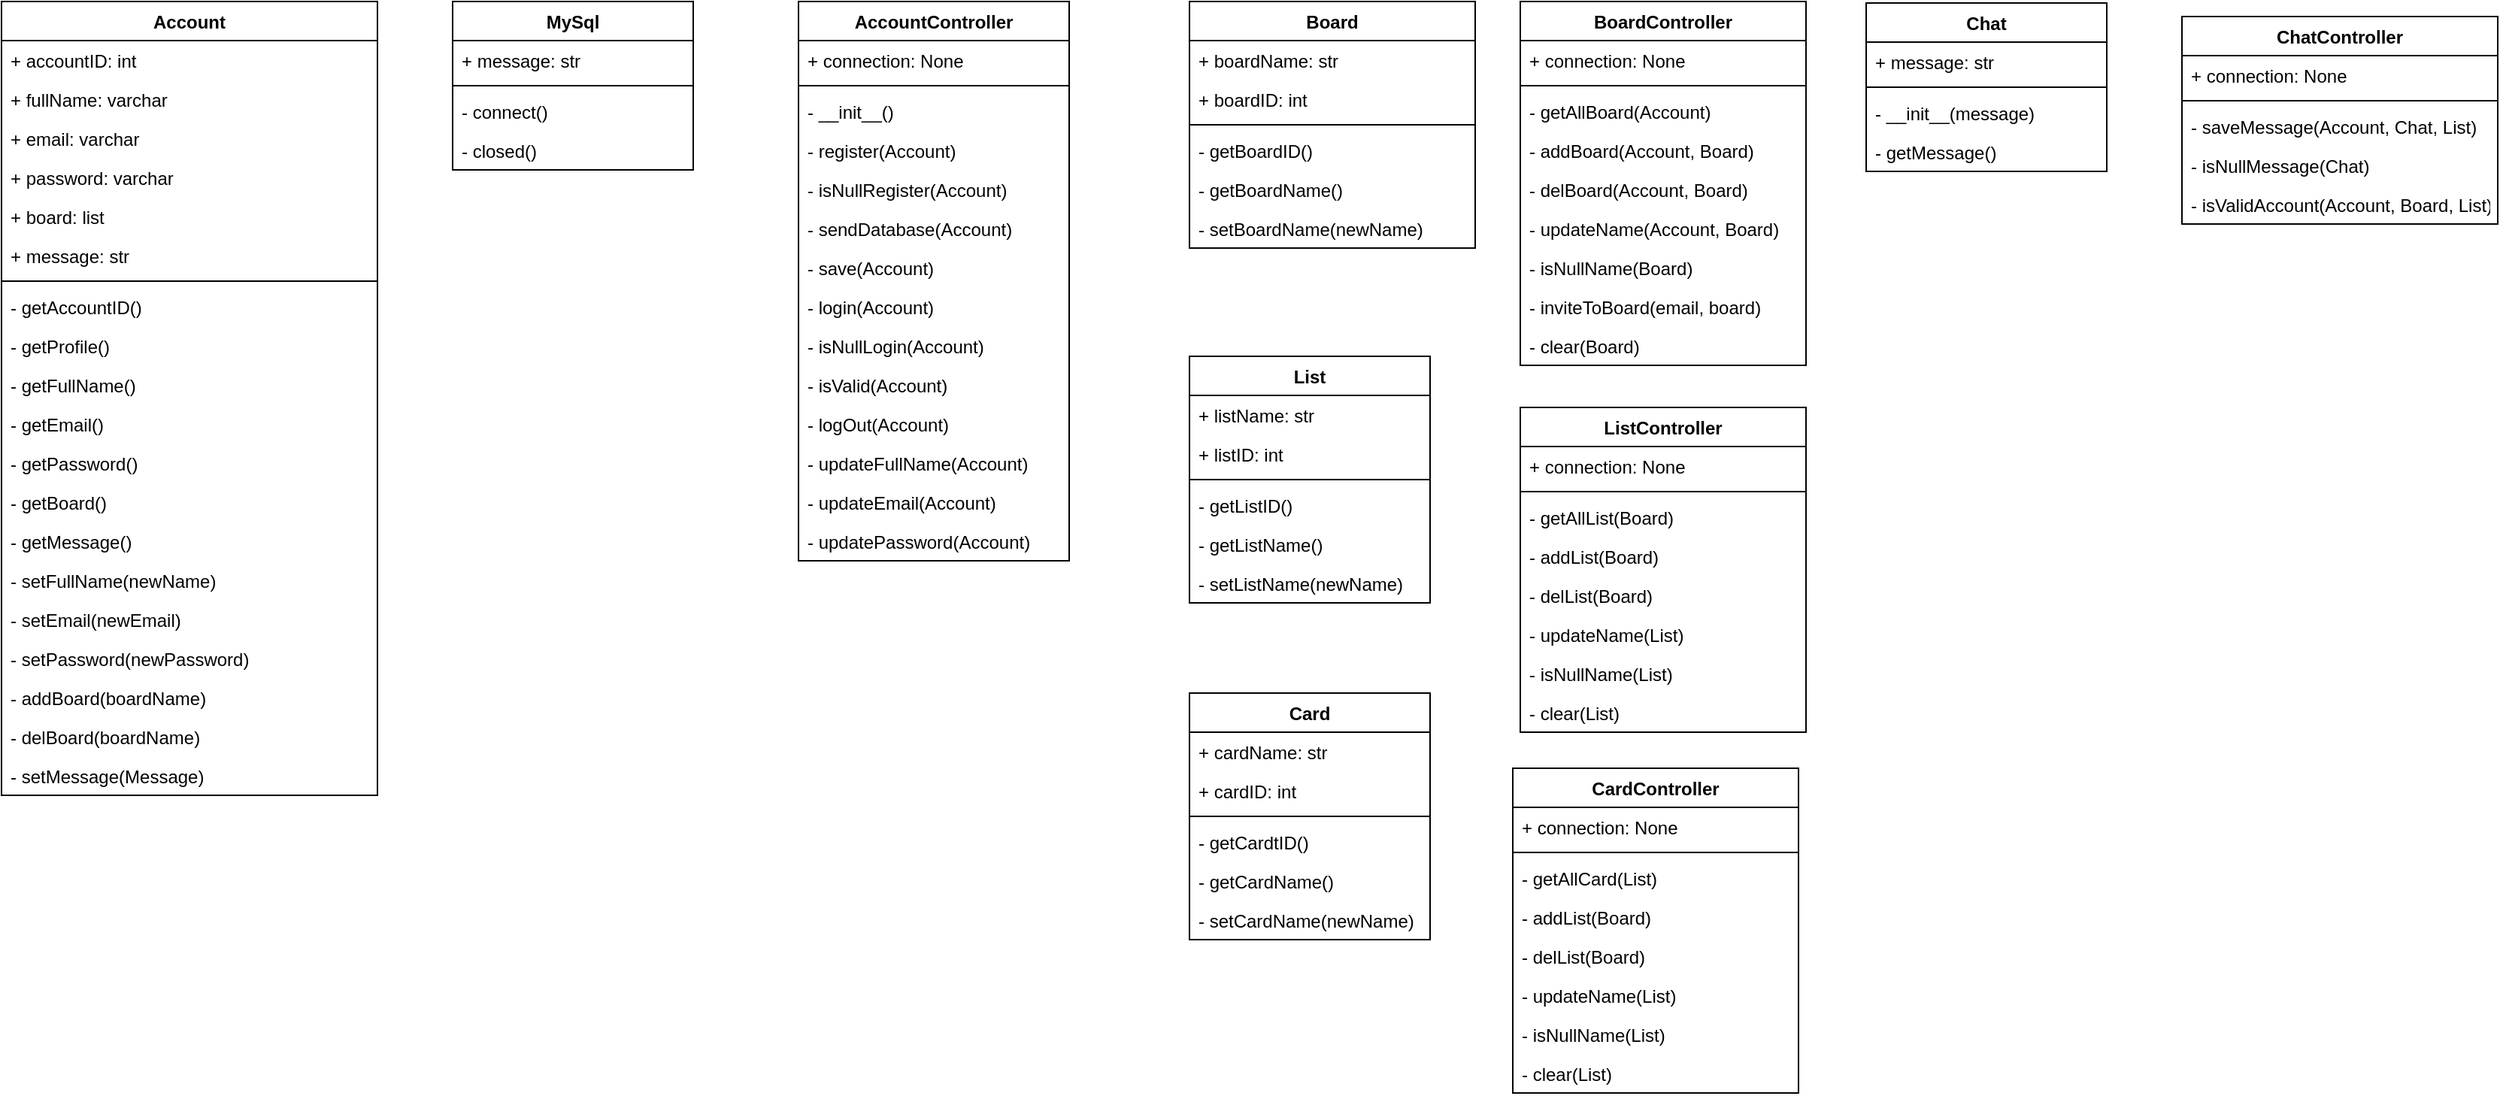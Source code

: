 <mxfile version="13.10.3" type="device"><diagram id="UqzPDzSpIUvyy7g9ObhT" name="Page-1"><mxGraphModel dx="868" dy="482" grid="1" gridSize="10" guides="1" tooltips="1" connect="1" arrows="1" fold="1" page="1" pageScale="1" pageWidth="850" pageHeight="1100" math="0" shadow="0"><root><mxCell id="0"/><mxCell id="1" parent="0"/><mxCell id="vLDDuUOSFScg_lEYtad1-1" value="Account" style="swimlane;fontStyle=1;align=center;verticalAlign=top;childLayout=stackLayout;horizontal=1;startSize=26;horizontalStack=0;resizeParent=1;resizeParentMax=0;resizeLast=0;collapsible=1;marginBottom=0;" parent="1" vertex="1"><mxGeometry x="80" y="20" width="250" height="528" as="geometry"/></mxCell><mxCell id="-4rh-P1ZrN7QqHbRKGbf-24" value="+ accountID: int" style="text;strokeColor=none;fillColor=none;align=left;verticalAlign=top;spacingLeft=4;spacingRight=4;overflow=hidden;rotatable=0;points=[[0,0.5],[1,0.5]];portConstraint=eastwest;" vertex="1" parent="vLDDuUOSFScg_lEYtad1-1"><mxGeometry y="26" width="250" height="26" as="geometry"/></mxCell><mxCell id="vLDDuUOSFScg_lEYtad1-2" value="+ fullName: varchar" style="text;strokeColor=none;fillColor=none;align=left;verticalAlign=top;spacingLeft=4;spacingRight=4;overflow=hidden;rotatable=0;points=[[0,0.5],[1,0.5]];portConstraint=eastwest;" parent="vLDDuUOSFScg_lEYtad1-1" vertex="1"><mxGeometry y="52" width="250" height="26" as="geometry"/></mxCell><mxCell id="vLDDuUOSFScg_lEYtad1-5" value="+ email: varchar" style="text;strokeColor=none;fillColor=none;align=left;verticalAlign=top;spacingLeft=4;spacingRight=4;overflow=hidden;rotatable=0;points=[[0,0.5],[1,0.5]];portConstraint=eastwest;" parent="vLDDuUOSFScg_lEYtad1-1" vertex="1"><mxGeometry y="78" width="250" height="26" as="geometry"/></mxCell><mxCell id="vLDDuUOSFScg_lEYtad1-6" value="+ password: varchar" style="text;strokeColor=none;fillColor=none;align=left;verticalAlign=top;spacingLeft=4;spacingRight=4;overflow=hidden;rotatable=0;points=[[0,0.5],[1,0.5]];portConstraint=eastwest;" parent="vLDDuUOSFScg_lEYtad1-1" vertex="1"><mxGeometry y="104" width="250" height="26" as="geometry"/></mxCell><mxCell id="Y4Cw51fYBlAaDgIsG2e6-1" value="+ board: list" style="text;strokeColor=none;fillColor=none;align=left;verticalAlign=top;spacingLeft=4;spacingRight=4;overflow=hidden;rotatable=0;points=[[0,0.5],[1,0.5]];portConstraint=eastwest;" parent="vLDDuUOSFScg_lEYtad1-1" vertex="1"><mxGeometry y="130" width="250" height="26" as="geometry"/></mxCell><mxCell id="MtqQcB07rpgkz28kwf_o-1" value="+ message: str" style="text;strokeColor=none;fillColor=none;align=left;verticalAlign=top;spacingLeft=4;spacingRight=4;overflow=hidden;rotatable=0;points=[[0,0.5],[1,0.5]];portConstraint=eastwest;" parent="vLDDuUOSFScg_lEYtad1-1" vertex="1"><mxGeometry y="156" width="250" height="26" as="geometry"/></mxCell><mxCell id="vLDDuUOSFScg_lEYtad1-3" value="" style="line;strokeWidth=1;fillColor=none;align=left;verticalAlign=middle;spacingTop=-1;spacingLeft=3;spacingRight=3;rotatable=0;labelPosition=right;points=[];portConstraint=eastwest;" parent="vLDDuUOSFScg_lEYtad1-1" vertex="1"><mxGeometry y="182" width="250" height="8" as="geometry"/></mxCell><mxCell id="-4rh-P1ZrN7QqHbRKGbf-25" value="- getAccountID()" style="text;strokeColor=none;fillColor=none;align=left;verticalAlign=top;spacingLeft=4;spacingRight=4;overflow=hidden;rotatable=0;points=[[0,0.5],[1,0.5]];portConstraint=eastwest;" vertex="1" parent="vLDDuUOSFScg_lEYtad1-1"><mxGeometry y="190" width="250" height="26" as="geometry"/></mxCell><mxCell id="vLDDuUOSFScg_lEYtad1-19" value="- getProfile()" style="text;strokeColor=none;fillColor=none;align=left;verticalAlign=top;spacingLeft=4;spacingRight=4;overflow=hidden;rotatable=0;points=[[0,0.5],[1,0.5]];portConstraint=eastwest;" parent="vLDDuUOSFScg_lEYtad1-1" vertex="1"><mxGeometry y="216" width="250" height="26" as="geometry"/></mxCell><mxCell id="MtqQcB07rpgkz28kwf_o-11" value="- getFullName()" style="text;strokeColor=none;fillColor=none;align=left;verticalAlign=top;spacingLeft=4;spacingRight=4;overflow=hidden;rotatable=0;points=[[0,0.5],[1,0.5]];portConstraint=eastwest;" parent="vLDDuUOSFScg_lEYtad1-1" vertex="1"><mxGeometry y="242" width="250" height="26" as="geometry"/></mxCell><mxCell id="MtqQcB07rpgkz28kwf_o-12" value="- getEmail()" style="text;strokeColor=none;fillColor=none;align=left;verticalAlign=top;spacingLeft=4;spacingRight=4;overflow=hidden;rotatable=0;points=[[0,0.5],[1,0.5]];portConstraint=eastwest;" parent="vLDDuUOSFScg_lEYtad1-1" vertex="1"><mxGeometry y="268" width="250" height="26" as="geometry"/></mxCell><mxCell id="MtqQcB07rpgkz28kwf_o-13" value="- getPassword()" style="text;strokeColor=none;fillColor=none;align=left;verticalAlign=top;spacingLeft=4;spacingRight=4;overflow=hidden;rotatable=0;points=[[0,0.5],[1,0.5]];portConstraint=eastwest;" parent="vLDDuUOSFScg_lEYtad1-1" vertex="1"><mxGeometry y="294" width="250" height="26" as="geometry"/></mxCell><mxCell id="MtqQcB07rpgkz28kwf_o-14" value="- getBoard()" style="text;strokeColor=none;fillColor=none;align=left;verticalAlign=top;spacingLeft=4;spacingRight=4;overflow=hidden;rotatable=0;points=[[0,0.5],[1,0.5]];portConstraint=eastwest;" parent="vLDDuUOSFScg_lEYtad1-1" vertex="1"><mxGeometry y="320" width="250" height="26" as="geometry"/></mxCell><mxCell id="MtqQcB07rpgkz28kwf_o-15" value="- getMessage()" style="text;strokeColor=none;fillColor=none;align=left;verticalAlign=top;spacingLeft=4;spacingRight=4;overflow=hidden;rotatable=0;points=[[0,0.5],[1,0.5]];portConstraint=eastwest;" parent="vLDDuUOSFScg_lEYtad1-1" vertex="1"><mxGeometry y="346" width="250" height="26" as="geometry"/></mxCell><mxCell id="vLDDuUOSFScg_lEYtad1-18" value="- setFullName(newName)" style="text;strokeColor=none;fillColor=none;align=left;verticalAlign=top;spacingLeft=4;spacingRight=4;overflow=hidden;rotatable=0;points=[[0,0.5],[1,0.5]];portConstraint=eastwest;" parent="vLDDuUOSFScg_lEYtad1-1" vertex="1"><mxGeometry y="372" width="250" height="26" as="geometry"/></mxCell><mxCell id="vLDDuUOSFScg_lEYtad1-20" value="- setEmail(newEmail)" style="text;strokeColor=none;fillColor=none;align=left;verticalAlign=top;spacingLeft=4;spacingRight=4;overflow=hidden;rotatable=0;points=[[0,0.5],[1,0.5]];portConstraint=eastwest;" parent="vLDDuUOSFScg_lEYtad1-1" vertex="1"><mxGeometry y="398" width="250" height="26" as="geometry"/></mxCell><mxCell id="vLDDuUOSFScg_lEYtad1-21" value="- setPassword(newPassword)" style="text;strokeColor=none;fillColor=none;align=left;verticalAlign=top;spacingLeft=4;spacingRight=4;overflow=hidden;rotatable=0;points=[[0,0.5],[1,0.5]];portConstraint=eastwest;" parent="vLDDuUOSFScg_lEYtad1-1" vertex="1"><mxGeometry y="424" width="250" height="26" as="geometry"/></mxCell><mxCell id="MtqQcB07rpgkz28kwf_o-30" value="- addBoard(boardName)" style="text;strokeColor=none;fillColor=none;align=left;verticalAlign=top;spacingLeft=4;spacingRight=4;overflow=hidden;rotatable=0;points=[[0,0.5],[1,0.5]];portConstraint=eastwest;" parent="vLDDuUOSFScg_lEYtad1-1" vertex="1"><mxGeometry y="450" width="250" height="26" as="geometry"/></mxCell><mxCell id="MtqQcB07rpgkz28kwf_o-29" value="- delBoard(boardName)" style="text;strokeColor=none;fillColor=none;align=left;verticalAlign=top;spacingLeft=4;spacingRight=4;overflow=hidden;rotatable=0;points=[[0,0.5],[1,0.5]];portConstraint=eastwest;" parent="vLDDuUOSFScg_lEYtad1-1" vertex="1"><mxGeometry y="476" width="250" height="26" as="geometry"/></mxCell><mxCell id="MtqQcB07rpgkz28kwf_o-28" value="- setMessage(Message)" style="text;strokeColor=none;fillColor=none;align=left;verticalAlign=top;spacingLeft=4;spacingRight=4;overflow=hidden;rotatable=0;points=[[0,0.5],[1,0.5]];portConstraint=eastwest;" parent="vLDDuUOSFScg_lEYtad1-1" vertex="1"><mxGeometry y="502" width="250" height="26" as="geometry"/></mxCell><mxCell id="vLDDuUOSFScg_lEYtad1-22" value="AccountController" style="swimlane;fontStyle=1;align=center;verticalAlign=top;childLayout=stackLayout;horizontal=1;startSize=26;horizontalStack=0;resizeParent=1;resizeParentMax=0;resizeLast=0;collapsible=1;marginBottom=0;" parent="1" vertex="1"><mxGeometry x="610" y="20" width="180" height="372" as="geometry"/></mxCell><mxCell id="Y4Cw51fYBlAaDgIsG2e6-2" value="+ connection: None" style="text;strokeColor=none;fillColor=none;align=left;verticalAlign=top;spacingLeft=4;spacingRight=4;overflow=hidden;rotatable=0;points=[[0,0.5],[1,0.5]];portConstraint=eastwest;" parent="vLDDuUOSFScg_lEYtad1-22" vertex="1"><mxGeometry y="26" width="180" height="26" as="geometry"/></mxCell><mxCell id="vLDDuUOSFScg_lEYtad1-24" value="" style="line;strokeWidth=1;fillColor=none;align=left;verticalAlign=middle;spacingTop=-1;spacingLeft=3;spacingRight=3;rotatable=0;labelPosition=right;points=[];portConstraint=eastwest;" parent="vLDDuUOSFScg_lEYtad1-22" vertex="1"><mxGeometry y="52" width="180" height="8" as="geometry"/></mxCell><mxCell id="MtqQcB07rpgkz28kwf_o-17" value="- __init__()" style="text;strokeColor=none;fillColor=none;align=left;verticalAlign=top;spacingLeft=4;spacingRight=4;overflow=hidden;rotatable=0;points=[[0,0.5],[1,0.5]];portConstraint=eastwest;" parent="vLDDuUOSFScg_lEYtad1-22" vertex="1"><mxGeometry y="60" width="180" height="26" as="geometry"/></mxCell><mxCell id="vLDDuUOSFScg_lEYtad1-17" value="- register(Account)" style="text;strokeColor=none;fillColor=none;align=left;verticalAlign=top;spacingLeft=4;spacingRight=4;overflow=hidden;rotatable=0;points=[[0,0.5],[1,0.5]];portConstraint=eastwest;" parent="vLDDuUOSFScg_lEYtad1-22" vertex="1"><mxGeometry y="86" width="180" height="26" as="geometry"/></mxCell><mxCell id="MtqQcB07rpgkz28kwf_o-21" value="- isNullRegister(Account)" style="text;strokeColor=none;fillColor=none;align=left;verticalAlign=top;spacingLeft=4;spacingRight=4;overflow=hidden;rotatable=0;points=[[0,0.5],[1,0.5]];portConstraint=eastwest;" parent="vLDDuUOSFScg_lEYtad1-22" vertex="1"><mxGeometry y="112" width="180" height="26" as="geometry"/></mxCell><mxCell id="MtqQcB07rpgkz28kwf_o-22" value="- sendDatabase(Account)" style="text;strokeColor=none;fillColor=none;align=left;verticalAlign=top;spacingLeft=4;spacingRight=4;overflow=hidden;rotatable=0;points=[[0,0.5],[1,0.5]];portConstraint=eastwest;" parent="vLDDuUOSFScg_lEYtad1-22" vertex="1"><mxGeometry y="138" width="180" height="26" as="geometry"/></mxCell><mxCell id="MtqQcB07rpgkz28kwf_o-24" value="- save(Account)" style="text;strokeColor=none;fillColor=none;align=left;verticalAlign=top;spacingLeft=4;spacingRight=4;overflow=hidden;rotatable=0;points=[[0,0.5],[1,0.5]];portConstraint=eastwest;" parent="vLDDuUOSFScg_lEYtad1-22" vertex="1"><mxGeometry y="164" width="180" height="26" as="geometry"/></mxCell><mxCell id="vLDDuUOSFScg_lEYtad1-16" value="- login(Account)" style="text;strokeColor=none;fillColor=none;align=left;verticalAlign=top;spacingLeft=4;spacingRight=4;overflow=hidden;rotatable=0;points=[[0,0.5],[1,0.5]];portConstraint=eastwest;" parent="vLDDuUOSFScg_lEYtad1-22" vertex="1"><mxGeometry y="190" width="180" height="26" as="geometry"/></mxCell><mxCell id="MtqQcB07rpgkz28kwf_o-18" value="- isNullLogin(Account)" style="text;strokeColor=none;fillColor=none;align=left;verticalAlign=top;spacingLeft=4;spacingRight=4;overflow=hidden;rotatable=0;points=[[0,0.5],[1,0.5]];portConstraint=eastwest;" parent="vLDDuUOSFScg_lEYtad1-22" vertex="1"><mxGeometry y="216" width="180" height="26" as="geometry"/></mxCell><mxCell id="MtqQcB07rpgkz28kwf_o-19" value="- isValid(Account)" style="text;strokeColor=none;fillColor=none;align=left;verticalAlign=top;spacingLeft=4;spacingRight=4;overflow=hidden;rotatable=0;points=[[0,0.5],[1,0.5]];portConstraint=eastwest;" parent="vLDDuUOSFScg_lEYtad1-22" vertex="1"><mxGeometry y="242" width="180" height="26" as="geometry"/></mxCell><mxCell id="vLDDuUOSFScg_lEYtad1-28" value="- logOut(Account)" style="text;strokeColor=none;fillColor=none;align=left;verticalAlign=top;spacingLeft=4;spacingRight=4;overflow=hidden;rotatable=0;points=[[0,0.5],[1,0.5]];portConstraint=eastwest;" parent="vLDDuUOSFScg_lEYtad1-22" vertex="1"><mxGeometry y="268" width="180" height="26" as="geometry"/></mxCell><mxCell id="MtqQcB07rpgkz28kwf_o-27" value="- updateFullName(Account)" style="text;strokeColor=none;fillColor=none;align=left;verticalAlign=top;spacingLeft=4;spacingRight=4;overflow=hidden;rotatable=0;points=[[0,0.5],[1,0.5]];portConstraint=eastwest;" parent="vLDDuUOSFScg_lEYtad1-22" vertex="1"><mxGeometry y="294" width="180" height="26" as="geometry"/></mxCell><mxCell id="MtqQcB07rpgkz28kwf_o-26" value="- updateEmail(Account)" style="text;strokeColor=none;fillColor=none;align=left;verticalAlign=top;spacingLeft=4;spacingRight=4;overflow=hidden;rotatable=0;points=[[0,0.5],[1,0.5]];portConstraint=eastwest;" parent="vLDDuUOSFScg_lEYtad1-22" vertex="1"><mxGeometry y="320" width="180" height="26" as="geometry"/></mxCell><mxCell id="MtqQcB07rpgkz28kwf_o-25" value="- updatePassword(Account)" style="text;strokeColor=none;fillColor=none;align=left;verticalAlign=top;spacingLeft=4;spacingRight=4;overflow=hidden;rotatable=0;points=[[0,0.5],[1,0.5]];portConstraint=eastwest;" parent="vLDDuUOSFScg_lEYtad1-22" vertex="1"><mxGeometry y="346" width="180" height="26" as="geometry"/></mxCell><mxCell id="MtqQcB07rpgkz28kwf_o-6" value="MySql" style="swimlane;fontStyle=1;align=center;verticalAlign=top;childLayout=stackLayout;horizontal=1;startSize=26;horizontalStack=0;resizeParent=1;resizeParentMax=0;resizeLast=0;collapsible=1;marginBottom=0;" parent="1" vertex="1"><mxGeometry x="380" y="20" width="160" height="112" as="geometry"/></mxCell><mxCell id="MtqQcB07rpgkz28kwf_o-3" value="+ message: str" style="text;strokeColor=none;fillColor=none;align=left;verticalAlign=top;spacingLeft=4;spacingRight=4;overflow=hidden;rotatable=0;points=[[0,0.5],[1,0.5]];portConstraint=eastwest;" parent="MtqQcB07rpgkz28kwf_o-6" vertex="1"><mxGeometry y="26" width="160" height="26" as="geometry"/></mxCell><mxCell id="MtqQcB07rpgkz28kwf_o-8" value="" style="line;strokeWidth=1;fillColor=none;align=left;verticalAlign=middle;spacingTop=-1;spacingLeft=3;spacingRight=3;rotatable=0;labelPosition=right;points=[];portConstraint=eastwest;" parent="MtqQcB07rpgkz28kwf_o-6" vertex="1"><mxGeometry y="52" width="160" height="8" as="geometry"/></mxCell><mxCell id="MtqQcB07rpgkz28kwf_o-9" value="- connect()" style="text;strokeColor=none;fillColor=none;align=left;verticalAlign=top;spacingLeft=4;spacingRight=4;overflow=hidden;rotatable=0;points=[[0,0.5],[1,0.5]];portConstraint=eastwest;" parent="MtqQcB07rpgkz28kwf_o-6" vertex="1"><mxGeometry y="60" width="160" height="26" as="geometry"/></mxCell><mxCell id="MtqQcB07rpgkz28kwf_o-10" value="- closed()" style="text;strokeColor=none;fillColor=none;align=left;verticalAlign=top;spacingLeft=4;spacingRight=4;overflow=hidden;rotatable=0;points=[[0,0.5],[1,0.5]];portConstraint=eastwest;" parent="MtqQcB07rpgkz28kwf_o-6" vertex="1"><mxGeometry y="86" width="160" height="26" as="geometry"/></mxCell><mxCell id="tDJ1r3OfdDcmnJGeUzbi-1" value="BoardController" style="swimlane;fontStyle=1;align=center;verticalAlign=top;childLayout=stackLayout;horizontal=1;startSize=26;horizontalStack=0;resizeParent=1;resizeParentMax=0;resizeLast=0;collapsible=1;marginBottom=0;" parent="1" vertex="1"><mxGeometry x="1090" y="20" width="190" height="242" as="geometry"/></mxCell><mxCell id="-4rh-P1ZrN7QqHbRKGbf-1" value="+ connection: None" style="text;strokeColor=none;fillColor=none;align=left;verticalAlign=top;spacingLeft=4;spacingRight=4;overflow=hidden;rotatable=0;points=[[0,0.5],[1,0.5]];portConstraint=eastwest;" vertex="1" parent="tDJ1r3OfdDcmnJGeUzbi-1"><mxGeometry y="26" width="190" height="26" as="geometry"/></mxCell><mxCell id="tDJ1r3OfdDcmnJGeUzbi-3" value="" style="line;strokeWidth=1;fillColor=none;align=left;verticalAlign=middle;spacingTop=-1;spacingLeft=3;spacingRight=3;rotatable=0;labelPosition=right;points=[];portConstraint=eastwest;" parent="tDJ1r3OfdDcmnJGeUzbi-1" vertex="1"><mxGeometry y="52" width="190" height="8" as="geometry"/></mxCell><mxCell id="-4rh-P1ZrN7QqHbRKGbf-44" value="- getAllBoard(Account)" style="text;strokeColor=none;fillColor=none;align=left;verticalAlign=top;spacingLeft=4;spacingRight=4;overflow=hidden;rotatable=0;points=[[0,0.5],[1,0.5]];portConstraint=eastwest;" vertex="1" parent="tDJ1r3OfdDcmnJGeUzbi-1"><mxGeometry y="60" width="190" height="26" as="geometry"/></mxCell><mxCell id="vLDDuUOSFScg_lEYtad1-25" value="- addBoard(Account, Board)" style="text;strokeColor=none;fillColor=none;align=left;verticalAlign=top;spacingLeft=4;spacingRight=4;overflow=hidden;rotatable=0;points=[[0,0.5],[1,0.5]];portConstraint=eastwest;" parent="tDJ1r3OfdDcmnJGeUzbi-1" vertex="1"><mxGeometry y="86" width="190" height="26" as="geometry"/></mxCell><mxCell id="Y4Cw51fYBlAaDgIsG2e6-3" value="- delBoard(Account, Board)" style="text;strokeColor=none;fillColor=none;align=left;verticalAlign=top;spacingLeft=4;spacingRight=4;overflow=hidden;rotatable=0;points=[[0,0.5],[1,0.5]];portConstraint=eastwest;" parent="tDJ1r3OfdDcmnJGeUzbi-1" vertex="1"><mxGeometry y="112" width="190" height="26" as="geometry"/></mxCell><mxCell id="-4rh-P1ZrN7QqHbRKGbf-8" value="- updateName(Account, Board)" style="text;strokeColor=none;fillColor=none;align=left;verticalAlign=top;spacingLeft=4;spacingRight=4;overflow=hidden;rotatable=0;points=[[0,0.5],[1,0.5]];portConstraint=eastwest;" vertex="1" parent="tDJ1r3OfdDcmnJGeUzbi-1"><mxGeometry y="138" width="190" height="26" as="geometry"/></mxCell><mxCell id="-4rh-P1ZrN7QqHbRKGbf-7" value="- isNullName(Board)" style="text;strokeColor=none;fillColor=none;align=left;verticalAlign=top;spacingLeft=4;spacingRight=4;overflow=hidden;rotatable=0;points=[[0,0.5],[1,0.5]];portConstraint=eastwest;" vertex="1" parent="tDJ1r3OfdDcmnJGeUzbi-1"><mxGeometry y="164" width="190" height="26" as="geometry"/></mxCell><mxCell id="-4rh-P1ZrN7QqHbRKGbf-45" value="- inviteToBoard(email, board)" style="text;strokeColor=none;fillColor=none;align=left;verticalAlign=top;spacingLeft=4;spacingRight=4;overflow=hidden;rotatable=0;points=[[0,0.5],[1,0.5]];portConstraint=eastwest;" vertex="1" parent="tDJ1r3OfdDcmnJGeUzbi-1"><mxGeometry y="190" width="190" height="26" as="geometry"/></mxCell><mxCell id="-4rh-P1ZrN7QqHbRKGbf-14" value="- clear(Board)" style="text;strokeColor=none;fillColor=none;align=left;verticalAlign=top;spacingLeft=4;spacingRight=4;overflow=hidden;rotatable=0;points=[[0,0.5],[1,0.5]];portConstraint=eastwest;" vertex="1" parent="tDJ1r3OfdDcmnJGeUzbi-1"><mxGeometry y="216" width="190" height="26" as="geometry"/></mxCell><mxCell id="-4rh-P1ZrN7QqHbRKGbf-2" value="Board" style="swimlane;fontStyle=1;align=center;verticalAlign=top;childLayout=stackLayout;horizontal=1;startSize=26;horizontalStack=0;resizeParent=1;resizeParentMax=0;resizeLast=0;collapsible=1;marginBottom=0;" vertex="1" parent="1"><mxGeometry x="870" y="20" width="190" height="164" as="geometry"/></mxCell><mxCell id="-4rh-P1ZrN7QqHbRKGbf-3" value="+ boardName: str" style="text;strokeColor=none;fillColor=none;align=left;verticalAlign=top;spacingLeft=4;spacingRight=4;overflow=hidden;rotatable=0;points=[[0,0.5],[1,0.5]];portConstraint=eastwest;" vertex="1" parent="-4rh-P1ZrN7QqHbRKGbf-2"><mxGeometry y="26" width="190" height="26" as="geometry"/></mxCell><mxCell id="-4rh-P1ZrN7QqHbRKGbf-23" value="+ boardID: int" style="text;strokeColor=none;fillColor=none;align=left;verticalAlign=top;spacingLeft=4;spacingRight=4;overflow=hidden;rotatable=0;points=[[0,0.5],[1,0.5]];portConstraint=eastwest;" vertex="1" parent="-4rh-P1ZrN7QqHbRKGbf-2"><mxGeometry y="52" width="190" height="26" as="geometry"/></mxCell><mxCell id="-4rh-P1ZrN7QqHbRKGbf-4" value="" style="line;strokeWidth=1;fillColor=none;align=left;verticalAlign=middle;spacingTop=-1;spacingLeft=3;spacingRight=3;rotatable=0;labelPosition=right;points=[];portConstraint=eastwest;" vertex="1" parent="-4rh-P1ZrN7QqHbRKGbf-2"><mxGeometry y="78" width="190" height="8" as="geometry"/></mxCell><mxCell id="-4rh-P1ZrN7QqHbRKGbf-26" value="- getBoardID()" style="text;strokeColor=none;fillColor=none;align=left;verticalAlign=top;spacingLeft=4;spacingRight=4;overflow=hidden;rotatable=0;points=[[0,0.5],[1,0.5]];portConstraint=eastwest;" vertex="1" parent="-4rh-P1ZrN7QqHbRKGbf-2"><mxGeometry y="86" width="190" height="26" as="geometry"/></mxCell><mxCell id="-4rh-P1ZrN7QqHbRKGbf-5" value="- getBoardName()" style="text;strokeColor=none;fillColor=none;align=left;verticalAlign=top;spacingLeft=4;spacingRight=4;overflow=hidden;rotatable=0;points=[[0,0.5],[1,0.5]];portConstraint=eastwest;" vertex="1" parent="-4rh-P1ZrN7QqHbRKGbf-2"><mxGeometry y="112" width="190" height="26" as="geometry"/></mxCell><mxCell id="-4rh-P1ZrN7QqHbRKGbf-6" value="- setBoardName(newName)" style="text;strokeColor=none;fillColor=none;align=left;verticalAlign=top;spacingLeft=4;spacingRight=4;overflow=hidden;rotatable=0;points=[[0,0.5],[1,0.5]];portConstraint=eastwest;" vertex="1" parent="-4rh-P1ZrN7QqHbRKGbf-2"><mxGeometry y="138" width="190" height="26" as="geometry"/></mxCell><mxCell id="-4rh-P1ZrN7QqHbRKGbf-9" value="List" style="swimlane;fontStyle=1;align=center;verticalAlign=top;childLayout=stackLayout;horizontal=1;startSize=26;horizontalStack=0;resizeParent=1;resizeParentMax=0;resizeLast=0;collapsible=1;marginBottom=0;" vertex="1" parent="1"><mxGeometry x="870" y="256" width="160" height="164" as="geometry"/></mxCell><mxCell id="-4rh-P1ZrN7QqHbRKGbf-10" value="+ listName: str" style="text;strokeColor=none;fillColor=none;align=left;verticalAlign=top;spacingLeft=4;spacingRight=4;overflow=hidden;rotatable=0;points=[[0,0.5],[1,0.5]];portConstraint=eastwest;" vertex="1" parent="-4rh-P1ZrN7QqHbRKGbf-9"><mxGeometry y="26" width="160" height="26" as="geometry"/></mxCell><mxCell id="-4rh-P1ZrN7QqHbRKGbf-27" value="+ listID: int" style="text;strokeColor=none;fillColor=none;align=left;verticalAlign=top;spacingLeft=4;spacingRight=4;overflow=hidden;rotatable=0;points=[[0,0.5],[1,0.5]];portConstraint=eastwest;" vertex="1" parent="-4rh-P1ZrN7QqHbRKGbf-9"><mxGeometry y="52" width="160" height="26" as="geometry"/></mxCell><mxCell id="-4rh-P1ZrN7QqHbRKGbf-11" value="" style="line;strokeWidth=1;fillColor=none;align=left;verticalAlign=middle;spacingTop=-1;spacingLeft=3;spacingRight=3;rotatable=0;labelPosition=right;points=[];portConstraint=eastwest;" vertex="1" parent="-4rh-P1ZrN7QqHbRKGbf-9"><mxGeometry y="78" width="160" height="8" as="geometry"/></mxCell><mxCell id="-4rh-P1ZrN7QqHbRKGbf-28" value="- getListID()" style="text;strokeColor=none;fillColor=none;align=left;verticalAlign=top;spacingLeft=4;spacingRight=4;overflow=hidden;rotatable=0;points=[[0,0.5],[1,0.5]];portConstraint=eastwest;" vertex="1" parent="-4rh-P1ZrN7QqHbRKGbf-9"><mxGeometry y="86" width="160" height="26" as="geometry"/></mxCell><mxCell id="-4rh-P1ZrN7QqHbRKGbf-12" value="- getListName()" style="text;strokeColor=none;fillColor=none;align=left;verticalAlign=top;spacingLeft=4;spacingRight=4;overflow=hidden;rotatable=0;points=[[0,0.5],[1,0.5]];portConstraint=eastwest;" vertex="1" parent="-4rh-P1ZrN7QqHbRKGbf-9"><mxGeometry y="112" width="160" height="26" as="geometry"/></mxCell><mxCell id="-4rh-P1ZrN7QqHbRKGbf-13" value="- setListName(newName)" style="text;strokeColor=none;fillColor=none;align=left;verticalAlign=top;spacingLeft=4;spacingRight=4;overflow=hidden;rotatable=0;points=[[0,0.5],[1,0.5]];portConstraint=eastwest;" vertex="1" parent="-4rh-P1ZrN7QqHbRKGbf-9"><mxGeometry y="138" width="160" height="26" as="geometry"/></mxCell><mxCell id="-4rh-P1ZrN7QqHbRKGbf-15" value="ListController" style="swimlane;fontStyle=1;align=center;verticalAlign=top;childLayout=stackLayout;horizontal=1;startSize=26;horizontalStack=0;resizeParent=1;resizeParentMax=0;resizeLast=0;collapsible=1;marginBottom=0;" vertex="1" parent="1"><mxGeometry x="1090" y="290" width="190" height="216" as="geometry"/></mxCell><mxCell id="-4rh-P1ZrN7QqHbRKGbf-16" value="+ connection: None" style="text;strokeColor=none;fillColor=none;align=left;verticalAlign=top;spacingLeft=4;spacingRight=4;overflow=hidden;rotatable=0;points=[[0,0.5],[1,0.5]];portConstraint=eastwest;" vertex="1" parent="-4rh-P1ZrN7QqHbRKGbf-15"><mxGeometry y="26" width="190" height="26" as="geometry"/></mxCell><mxCell id="-4rh-P1ZrN7QqHbRKGbf-17" value="" style="line;strokeWidth=1;fillColor=none;align=left;verticalAlign=middle;spacingTop=-1;spacingLeft=3;spacingRight=3;rotatable=0;labelPosition=right;points=[];portConstraint=eastwest;" vertex="1" parent="-4rh-P1ZrN7QqHbRKGbf-15"><mxGeometry y="52" width="190" height="8" as="geometry"/></mxCell><mxCell id="-4rh-P1ZrN7QqHbRKGbf-46" value="- getAllList(Board)" style="text;strokeColor=none;fillColor=none;align=left;verticalAlign=top;spacingLeft=4;spacingRight=4;overflow=hidden;rotatable=0;points=[[0,0.5],[1,0.5]];portConstraint=eastwest;" vertex="1" parent="-4rh-P1ZrN7QqHbRKGbf-15"><mxGeometry y="60" width="190" height="26" as="geometry"/></mxCell><mxCell id="-4rh-P1ZrN7QqHbRKGbf-18" value="- addList(Board)" style="text;strokeColor=none;fillColor=none;align=left;verticalAlign=top;spacingLeft=4;spacingRight=4;overflow=hidden;rotatable=0;points=[[0,0.5],[1,0.5]];portConstraint=eastwest;" vertex="1" parent="-4rh-P1ZrN7QqHbRKGbf-15"><mxGeometry y="86" width="190" height="26" as="geometry"/></mxCell><mxCell id="-4rh-P1ZrN7QqHbRKGbf-19" value="- delList(Board)" style="text;strokeColor=none;fillColor=none;align=left;verticalAlign=top;spacingLeft=4;spacingRight=4;overflow=hidden;rotatable=0;points=[[0,0.5],[1,0.5]];portConstraint=eastwest;" vertex="1" parent="-4rh-P1ZrN7QqHbRKGbf-15"><mxGeometry y="112" width="190" height="26" as="geometry"/></mxCell><mxCell id="-4rh-P1ZrN7QqHbRKGbf-20" value="- updateName(List)" style="text;strokeColor=none;fillColor=none;align=left;verticalAlign=top;spacingLeft=4;spacingRight=4;overflow=hidden;rotatable=0;points=[[0,0.5],[1,0.5]];portConstraint=eastwest;" vertex="1" parent="-4rh-P1ZrN7QqHbRKGbf-15"><mxGeometry y="138" width="190" height="26" as="geometry"/></mxCell><mxCell id="-4rh-P1ZrN7QqHbRKGbf-21" value="- isNullName(List)" style="text;strokeColor=none;fillColor=none;align=left;verticalAlign=top;spacingLeft=4;spacingRight=4;overflow=hidden;rotatable=0;points=[[0,0.5],[1,0.5]];portConstraint=eastwest;" vertex="1" parent="-4rh-P1ZrN7QqHbRKGbf-15"><mxGeometry y="164" width="190" height="26" as="geometry"/></mxCell><mxCell id="-4rh-P1ZrN7QqHbRKGbf-22" value="- clear(List)" style="text;strokeColor=none;fillColor=none;align=left;verticalAlign=top;spacingLeft=4;spacingRight=4;overflow=hidden;rotatable=0;points=[[0,0.5],[1,0.5]];portConstraint=eastwest;" vertex="1" parent="-4rh-P1ZrN7QqHbRKGbf-15"><mxGeometry y="190" width="190" height="26" as="geometry"/></mxCell><mxCell id="-4rh-P1ZrN7QqHbRKGbf-29" value="Card" style="swimlane;fontStyle=1;align=center;verticalAlign=top;childLayout=stackLayout;horizontal=1;startSize=26;horizontalStack=0;resizeParent=1;resizeParentMax=0;resizeLast=0;collapsible=1;marginBottom=0;" vertex="1" parent="1"><mxGeometry x="870" y="480" width="160" height="164" as="geometry"/></mxCell><mxCell id="-4rh-P1ZrN7QqHbRKGbf-30" value="+ cardName: str" style="text;strokeColor=none;fillColor=none;align=left;verticalAlign=top;spacingLeft=4;spacingRight=4;overflow=hidden;rotatable=0;points=[[0,0.5],[1,0.5]];portConstraint=eastwest;" vertex="1" parent="-4rh-P1ZrN7QqHbRKGbf-29"><mxGeometry y="26" width="160" height="26" as="geometry"/></mxCell><mxCell id="-4rh-P1ZrN7QqHbRKGbf-31" value="+ cardID: int" style="text;strokeColor=none;fillColor=none;align=left;verticalAlign=top;spacingLeft=4;spacingRight=4;overflow=hidden;rotatable=0;points=[[0,0.5],[1,0.5]];portConstraint=eastwest;" vertex="1" parent="-4rh-P1ZrN7QqHbRKGbf-29"><mxGeometry y="52" width="160" height="26" as="geometry"/></mxCell><mxCell id="-4rh-P1ZrN7QqHbRKGbf-32" value="" style="line;strokeWidth=1;fillColor=none;align=left;verticalAlign=middle;spacingTop=-1;spacingLeft=3;spacingRight=3;rotatable=0;labelPosition=right;points=[];portConstraint=eastwest;" vertex="1" parent="-4rh-P1ZrN7QqHbRKGbf-29"><mxGeometry y="78" width="160" height="8" as="geometry"/></mxCell><mxCell id="-4rh-P1ZrN7QqHbRKGbf-33" value="- getCardtID()" style="text;strokeColor=none;fillColor=none;align=left;verticalAlign=top;spacingLeft=4;spacingRight=4;overflow=hidden;rotatable=0;points=[[0,0.5],[1,0.5]];portConstraint=eastwest;" vertex="1" parent="-4rh-P1ZrN7QqHbRKGbf-29"><mxGeometry y="86" width="160" height="26" as="geometry"/></mxCell><mxCell id="-4rh-P1ZrN7QqHbRKGbf-34" value="- getCardName()" style="text;strokeColor=none;fillColor=none;align=left;verticalAlign=top;spacingLeft=4;spacingRight=4;overflow=hidden;rotatable=0;points=[[0,0.5],[1,0.5]];portConstraint=eastwest;" vertex="1" parent="-4rh-P1ZrN7QqHbRKGbf-29"><mxGeometry y="112" width="160" height="26" as="geometry"/></mxCell><mxCell id="-4rh-P1ZrN7QqHbRKGbf-35" value="- setCardName(newName)" style="text;strokeColor=none;fillColor=none;align=left;verticalAlign=top;spacingLeft=4;spacingRight=4;overflow=hidden;rotatable=0;points=[[0,0.5],[1,0.5]];portConstraint=eastwest;" vertex="1" parent="-4rh-P1ZrN7QqHbRKGbf-29"><mxGeometry y="138" width="160" height="26" as="geometry"/></mxCell><mxCell id="-4rh-P1ZrN7QqHbRKGbf-36" value="CardController" style="swimlane;fontStyle=1;align=center;verticalAlign=top;childLayout=stackLayout;horizontal=1;startSize=26;horizontalStack=0;resizeParent=1;resizeParentMax=0;resizeLast=0;collapsible=1;marginBottom=0;" vertex="1" parent="1"><mxGeometry x="1085" y="530" width="190" height="216" as="geometry"/></mxCell><mxCell id="-4rh-P1ZrN7QqHbRKGbf-37" value="+ connection: None" style="text;strokeColor=none;fillColor=none;align=left;verticalAlign=top;spacingLeft=4;spacingRight=4;overflow=hidden;rotatable=0;points=[[0,0.5],[1,0.5]];portConstraint=eastwest;" vertex="1" parent="-4rh-P1ZrN7QqHbRKGbf-36"><mxGeometry y="26" width="190" height="26" as="geometry"/></mxCell><mxCell id="-4rh-P1ZrN7QqHbRKGbf-38" value="" style="line;strokeWidth=1;fillColor=none;align=left;verticalAlign=middle;spacingTop=-1;spacingLeft=3;spacingRight=3;rotatable=0;labelPosition=right;points=[];portConstraint=eastwest;" vertex="1" parent="-4rh-P1ZrN7QqHbRKGbf-36"><mxGeometry y="52" width="190" height="8" as="geometry"/></mxCell><mxCell id="-4rh-P1ZrN7QqHbRKGbf-47" value="- getAllCard(List)" style="text;strokeColor=none;fillColor=none;align=left;verticalAlign=top;spacingLeft=4;spacingRight=4;overflow=hidden;rotatable=0;points=[[0,0.5],[1,0.5]];portConstraint=eastwest;" vertex="1" parent="-4rh-P1ZrN7QqHbRKGbf-36"><mxGeometry y="60" width="190" height="26" as="geometry"/></mxCell><mxCell id="-4rh-P1ZrN7QqHbRKGbf-39" value="- addList(Board)" style="text;strokeColor=none;fillColor=none;align=left;verticalAlign=top;spacingLeft=4;spacingRight=4;overflow=hidden;rotatable=0;points=[[0,0.5],[1,0.5]];portConstraint=eastwest;" vertex="1" parent="-4rh-P1ZrN7QqHbRKGbf-36"><mxGeometry y="86" width="190" height="26" as="geometry"/></mxCell><mxCell id="-4rh-P1ZrN7QqHbRKGbf-40" value="- delList(Board)" style="text;strokeColor=none;fillColor=none;align=left;verticalAlign=top;spacingLeft=4;spacingRight=4;overflow=hidden;rotatable=0;points=[[0,0.5],[1,0.5]];portConstraint=eastwest;" vertex="1" parent="-4rh-P1ZrN7QqHbRKGbf-36"><mxGeometry y="112" width="190" height="26" as="geometry"/></mxCell><mxCell id="-4rh-P1ZrN7QqHbRKGbf-41" value="- updateName(List)" style="text;strokeColor=none;fillColor=none;align=left;verticalAlign=top;spacingLeft=4;spacingRight=4;overflow=hidden;rotatable=0;points=[[0,0.5],[1,0.5]];portConstraint=eastwest;" vertex="1" parent="-4rh-P1ZrN7QqHbRKGbf-36"><mxGeometry y="138" width="190" height="26" as="geometry"/></mxCell><mxCell id="-4rh-P1ZrN7QqHbRKGbf-42" value="- isNullName(List)" style="text;strokeColor=none;fillColor=none;align=left;verticalAlign=top;spacingLeft=4;spacingRight=4;overflow=hidden;rotatable=0;points=[[0,0.5],[1,0.5]];portConstraint=eastwest;" vertex="1" parent="-4rh-P1ZrN7QqHbRKGbf-36"><mxGeometry y="164" width="190" height="26" as="geometry"/></mxCell><mxCell id="-4rh-P1ZrN7QqHbRKGbf-43" value="- clear(List)" style="text;strokeColor=none;fillColor=none;align=left;verticalAlign=top;spacingLeft=4;spacingRight=4;overflow=hidden;rotatable=0;points=[[0,0.5],[1,0.5]];portConstraint=eastwest;" vertex="1" parent="-4rh-P1ZrN7QqHbRKGbf-36"><mxGeometry y="190" width="190" height="26" as="geometry"/></mxCell><mxCell id="-4rh-P1ZrN7QqHbRKGbf-48" value="ChatController" style="swimlane;fontStyle=1;align=center;verticalAlign=top;childLayout=stackLayout;horizontal=1;startSize=26;horizontalStack=0;resizeParent=1;resizeParentMax=0;resizeLast=0;collapsible=1;marginBottom=0;" vertex="1" parent="1"><mxGeometry x="1530" y="30" width="210" height="138" as="geometry"/></mxCell><mxCell id="-4rh-P1ZrN7QqHbRKGbf-58" value="+ connection: None" style="text;strokeColor=none;fillColor=none;align=left;verticalAlign=top;spacingLeft=4;spacingRight=4;overflow=hidden;rotatable=0;points=[[0,0.5],[1,0.5]];portConstraint=eastwest;" vertex="1" parent="-4rh-P1ZrN7QqHbRKGbf-48"><mxGeometry y="26" width="210" height="26" as="geometry"/></mxCell><mxCell id="-4rh-P1ZrN7QqHbRKGbf-50" value="" style="line;strokeWidth=1;fillColor=none;align=left;verticalAlign=middle;spacingTop=-1;spacingLeft=3;spacingRight=3;rotatable=0;labelPosition=right;points=[];portConstraint=eastwest;" vertex="1" parent="-4rh-P1ZrN7QqHbRKGbf-48"><mxGeometry y="52" width="210" height="8" as="geometry"/></mxCell><mxCell id="-4rh-P1ZrN7QqHbRKGbf-51" value="- saveMessage(Account, Chat, List)" style="text;strokeColor=none;fillColor=none;align=left;verticalAlign=top;spacingLeft=4;spacingRight=4;overflow=hidden;rotatable=0;points=[[0,0.5],[1,0.5]];portConstraint=eastwest;" vertex="1" parent="-4rh-P1ZrN7QqHbRKGbf-48"><mxGeometry y="60" width="210" height="26" as="geometry"/></mxCell><mxCell id="-4rh-P1ZrN7QqHbRKGbf-59" value="- isNullMessage(Chat)" style="text;strokeColor=none;fillColor=none;align=left;verticalAlign=top;spacingLeft=4;spacingRight=4;overflow=hidden;rotatable=0;points=[[0,0.5],[1,0.5]];portConstraint=eastwest;" vertex="1" parent="-4rh-P1ZrN7QqHbRKGbf-48"><mxGeometry y="86" width="210" height="26" as="geometry"/></mxCell><mxCell id="-4rh-P1ZrN7QqHbRKGbf-60" value="- isValidAccount(Account, Board, List)" style="text;strokeColor=none;fillColor=none;align=left;verticalAlign=top;spacingLeft=4;spacingRight=4;overflow=hidden;rotatable=0;points=[[0,0.5],[1,0.5]];portConstraint=eastwest;" vertex="1" parent="-4rh-P1ZrN7QqHbRKGbf-48"><mxGeometry y="112" width="210" height="26" as="geometry"/></mxCell><mxCell id="-4rh-P1ZrN7QqHbRKGbf-52" value="Chat" style="swimlane;fontStyle=1;align=center;verticalAlign=top;childLayout=stackLayout;horizontal=1;startSize=26;horizontalStack=0;resizeParent=1;resizeParentMax=0;resizeLast=0;collapsible=1;marginBottom=0;" vertex="1" parent="1"><mxGeometry x="1320" y="21" width="160" height="112" as="geometry"/></mxCell><mxCell id="-4rh-P1ZrN7QqHbRKGbf-53" value="+ message: str" style="text;strokeColor=none;fillColor=none;align=left;verticalAlign=top;spacingLeft=4;spacingRight=4;overflow=hidden;rotatable=0;points=[[0,0.5],[1,0.5]];portConstraint=eastwest;" vertex="1" parent="-4rh-P1ZrN7QqHbRKGbf-52"><mxGeometry y="26" width="160" height="26" as="geometry"/></mxCell><mxCell id="-4rh-P1ZrN7QqHbRKGbf-54" value="" style="line;strokeWidth=1;fillColor=none;align=left;verticalAlign=middle;spacingTop=-1;spacingLeft=3;spacingRight=3;rotatable=0;labelPosition=right;points=[];portConstraint=eastwest;" vertex="1" parent="-4rh-P1ZrN7QqHbRKGbf-52"><mxGeometry y="52" width="160" height="8" as="geometry"/></mxCell><mxCell id="-4rh-P1ZrN7QqHbRKGbf-55" value="- __init__(message)" style="text;strokeColor=none;fillColor=none;align=left;verticalAlign=top;spacingLeft=4;spacingRight=4;overflow=hidden;rotatable=0;points=[[0,0.5],[1,0.5]];portConstraint=eastwest;" vertex="1" parent="-4rh-P1ZrN7QqHbRKGbf-52"><mxGeometry y="60" width="160" height="26" as="geometry"/></mxCell><mxCell id="-4rh-P1ZrN7QqHbRKGbf-57" value="- getMessage()" style="text;strokeColor=none;fillColor=none;align=left;verticalAlign=top;spacingLeft=4;spacingRight=4;overflow=hidden;rotatable=0;points=[[0,0.5],[1,0.5]];portConstraint=eastwest;" vertex="1" parent="-4rh-P1ZrN7QqHbRKGbf-52"><mxGeometry y="86" width="160" height="26" as="geometry"/></mxCell></root></mxGraphModel></diagram></mxfile>